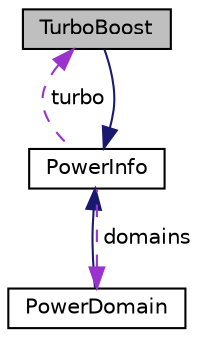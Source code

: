digraph "TurboBoost"
{
  edge [fontname="Helvetica",fontsize="10",labelfontname="Helvetica",labelfontsize="10"];
  node [fontname="Helvetica",fontsize="10",shape=record];
  Node1 [label="TurboBoost",height=0.2,width=0.4,color="black", fillcolor="grey75", style="filled", fontcolor="black"];
  Node2 -> Node1 [dir="back",color="midnightblue",fontsize="10",style="solid",fontname="Helvetica"];
  Node2 [label="PowerInfo",height=0.2,width=0.4,color="black", fillcolor="white", style="filled",URL="$structPowerInfo.html",tooltip="Information structure of CPU&#39;s power measurement facility. "];
  Node1 -> Node2 [dir="back",color="darkorchid3",fontsize="10",style="dashed",label=" turbo" ,fontname="Helvetica"];
  Node3 -> Node2 [dir="back",color="darkorchid3",fontsize="10",style="dashed",label=" domains" ,fontname="Helvetica"];
  Node3 [label="PowerDomain",height=0.2,width=0.4,color="black", fillcolor="white", style="filled",URL="$structPowerDomain.html",tooltip="Structure describing an RAPL power domain. "];
  Node2 -> Node3 [dir="back",color="midnightblue",fontsize="10",style="solid",fontname="Helvetica"];
}
